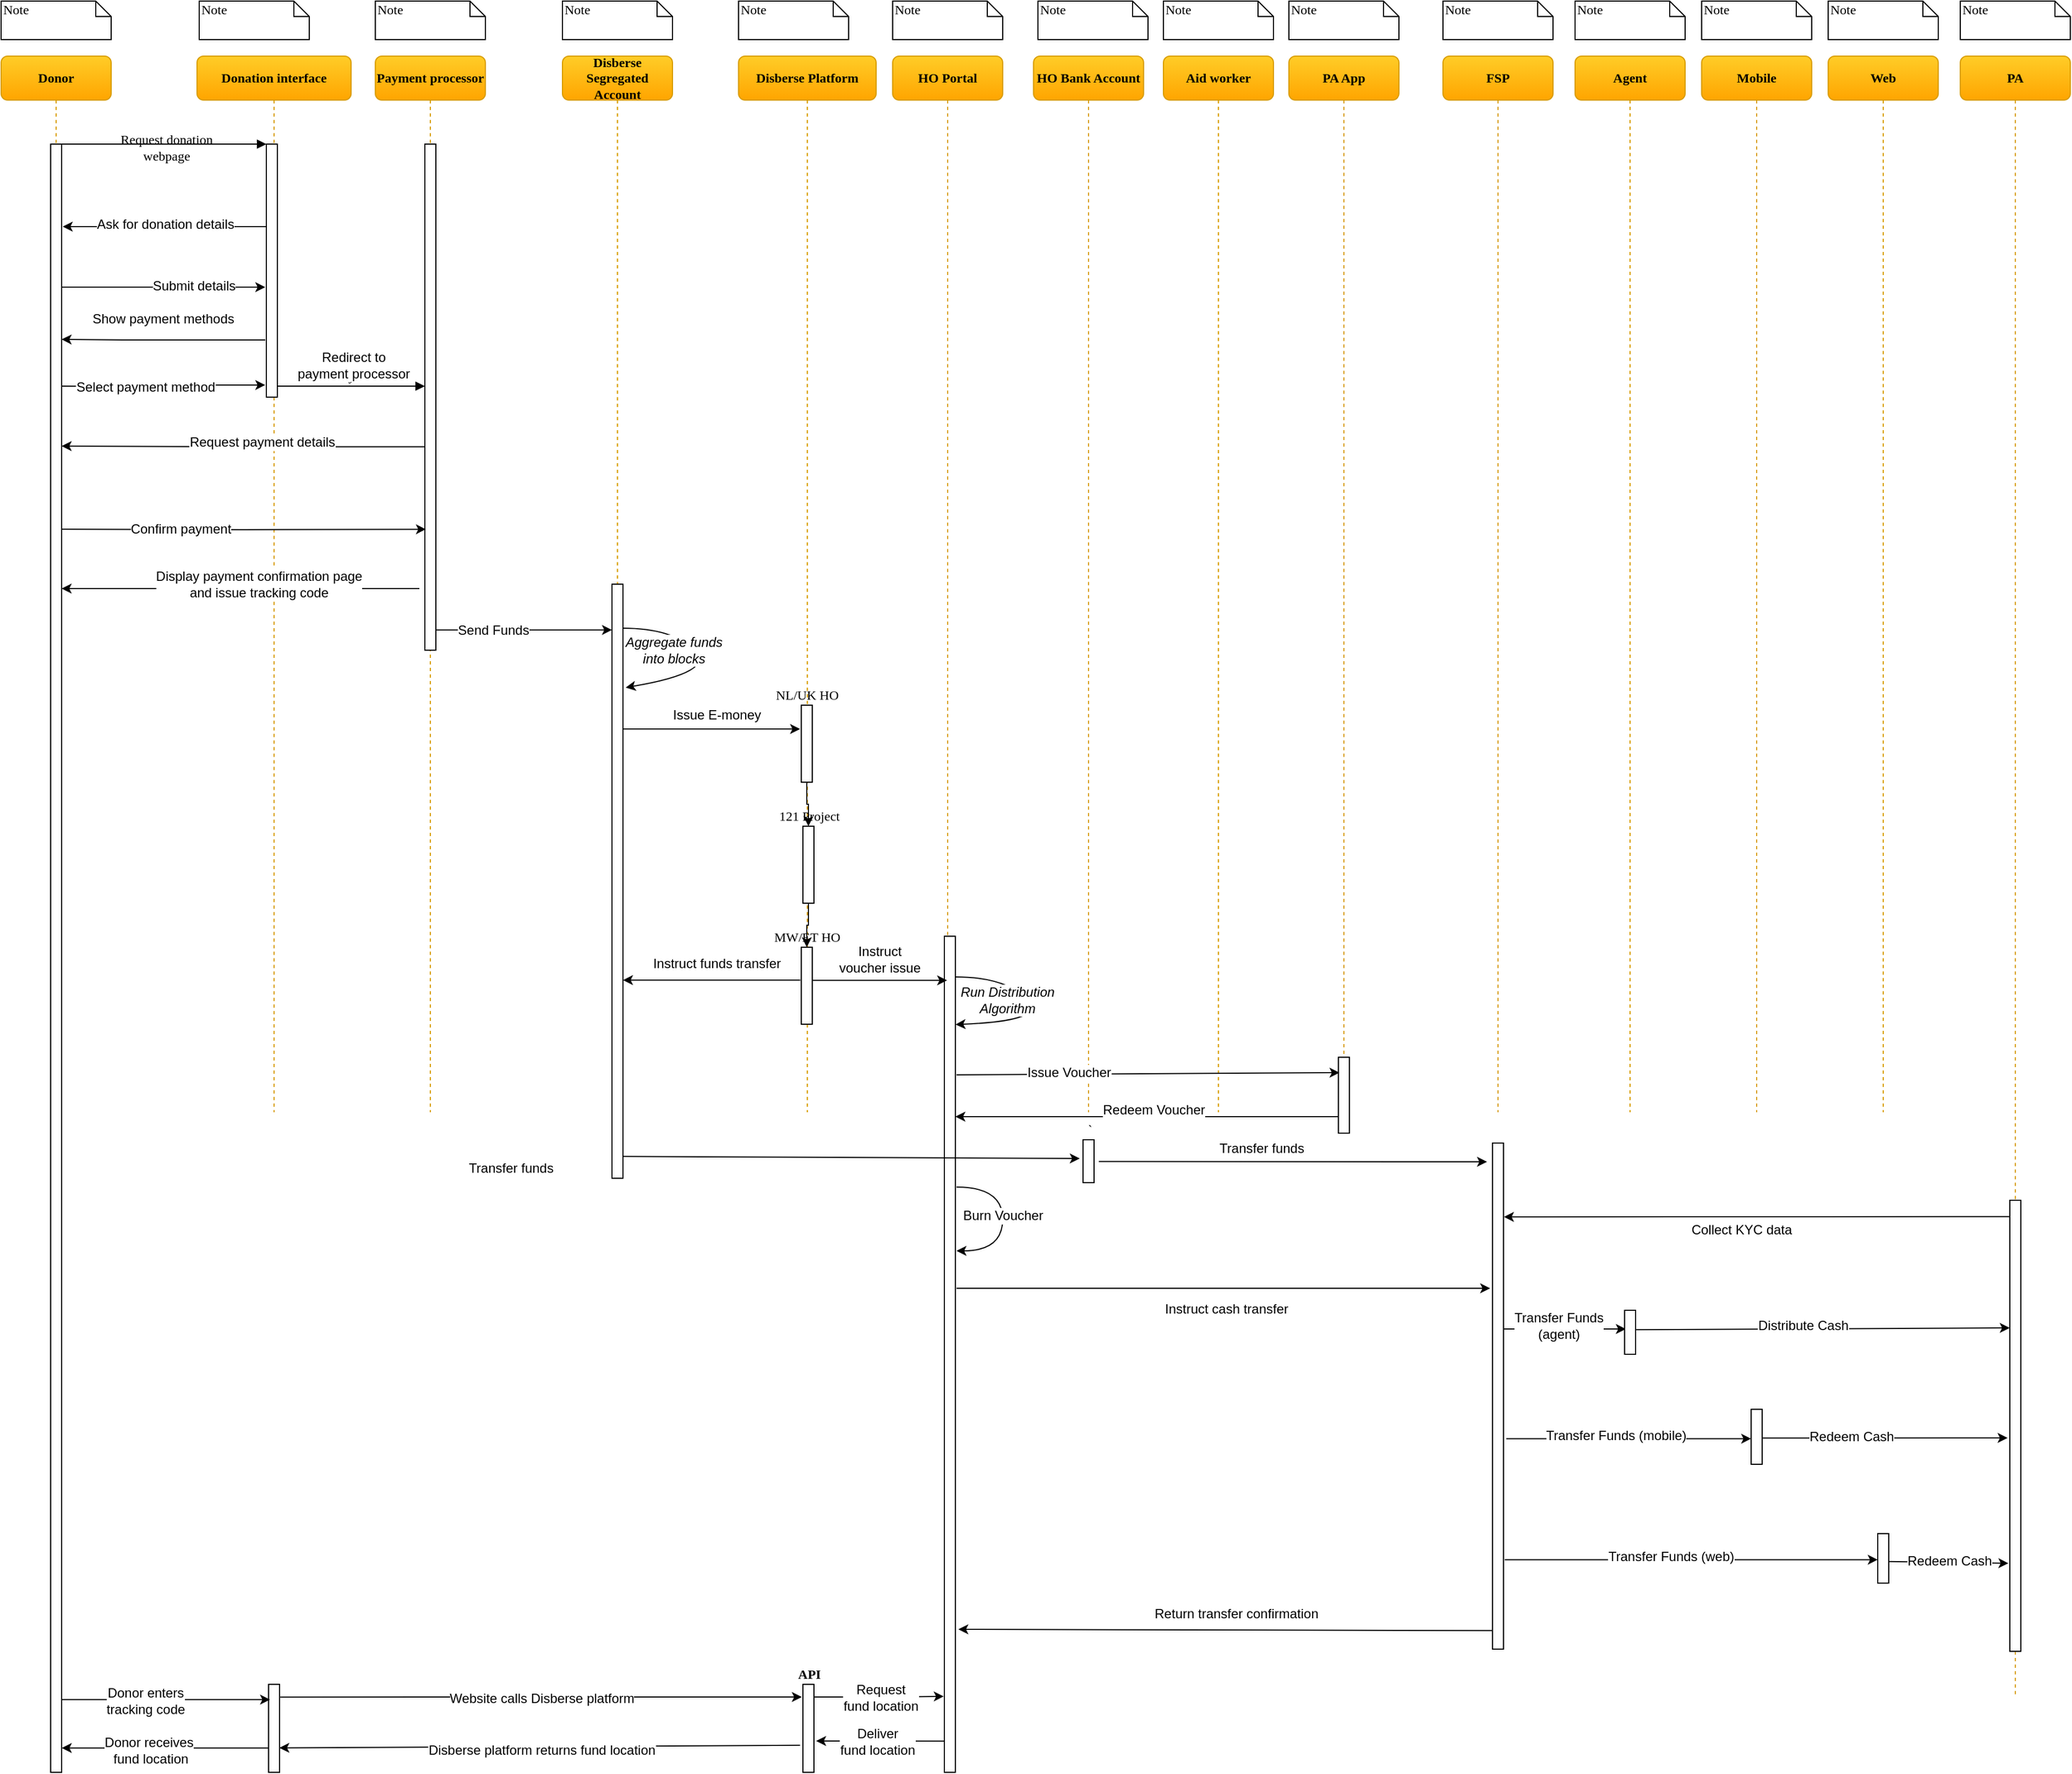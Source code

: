 <mxfile version="11.0.8" type="github"><diagram name="Voucher Economy" id="13e1069c-82ec-6db2-03f1-153e76fe0fe0"><mxGraphModel dx="1422" dy="784" grid="1" gridSize="10" guides="1" tooltips="1" connect="1" arrows="1" fold="1" page="1" pageScale="1" pageWidth="1169" pageHeight="827" background="#ffffff" math="0" shadow="0"><root><mxCell id="0"/><mxCell id="1" parent="0"/><mxCell id="7baba1c4bc27f4b0-2" value="Donation interface" style="shape=umlLifeline;perimeter=lifelinePerimeter;whiteSpace=wrap;html=1;container=1;collapsible=0;recursiveResize=0;outlineConnect=0;rounded=1;shadow=0;comic=0;labelBackgroundColor=none;strokeColor=#d79b00;strokeWidth=1;fillColor=#ffcd28;fontFamily=Verdana;fontSize=12;fontColor=#000000;align=center;fontStyle=1;gradientColor=#ffa500;" parent="1" vertex="1"><mxGeometry x="238" y="80" width="140" height="960" as="geometry"/></mxCell><mxCell id="7baba1c4bc27f4b0-10" value="" style="html=1;points=[];perimeter=orthogonalPerimeter;rounded=0;shadow=0;comic=0;labelBackgroundColor=none;strokeColor=#000000;strokeWidth=1;fillColor=#FFFFFF;fontFamily=Verdana;fontSize=12;fontColor=#000000;align=center;" parent="7baba1c4bc27f4b0-2" vertex="1"><mxGeometry x="63" y="80" width="10" height="230" as="geometry"/></mxCell><mxCell id="sv2td1icU-97Tw6SDSd2-31" value="" style="html=1;points=[];perimeter=orthogonalPerimeter;rounded=0;shadow=0;comic=0;labelBackgroundColor=none;strokeColor=#000000;strokeWidth=1;fillColor=#FFFFFF;fontFamily=Verdana;fontSize=12;fontColor=#000000;align=center;" parent="7baba1c4bc27f4b0-2" vertex="1"><mxGeometry x="65" y="1480" width="10" height="80" as="geometry"/></mxCell><mxCell id="7baba1c4bc27f4b0-3" value="Payment processor" style="shape=umlLifeline;perimeter=lifelinePerimeter;whiteSpace=wrap;html=1;container=1;collapsible=0;recursiveResize=0;outlineConnect=0;rounded=1;shadow=0;comic=0;labelBackgroundColor=none;strokeColor=#d79b00;strokeWidth=1;fillColor=#ffcd28;fontFamily=Verdana;fontSize=12;fontColor=#000000;align=center;fontStyle=1;gradientColor=#ffa500;" parent="1" vertex="1"><mxGeometry x="400" y="80" width="100" height="960" as="geometry"/></mxCell><mxCell id="7baba1c4bc27f4b0-13" value="" style="html=1;points=[];perimeter=orthogonalPerimeter;rounded=0;shadow=0;comic=0;labelBackgroundColor=none;strokeColor=#000000;strokeWidth=1;fillColor=#FFFFFF;fontFamily=Verdana;fontSize=12;fontColor=#000000;align=center;" parent="7baba1c4bc27f4b0-3" vertex="1"><mxGeometry x="45" y="80" width="10" height="460" as="geometry"/></mxCell><mxCell id="7baba1c4bc27f4b0-4" value="Disberse Platform" style="shape=umlLifeline;perimeter=lifelinePerimeter;whiteSpace=wrap;html=1;container=1;collapsible=0;recursiveResize=0;outlineConnect=0;rounded=1;shadow=0;comic=0;labelBackgroundColor=none;strokeColor=#d79b00;strokeWidth=1;fillColor=#ffcd28;fontFamily=Verdana;fontSize=12;fontColor=#000000;align=center;fontStyle=1;gradientColor=#ffa500;" parent="1" vertex="1"><mxGeometry x="730" y="80" width="125" height="960" as="geometry"/></mxCell><mxCell id="qtjR-YNh-oAHx6YKBgRc-6" value="" style="edgeStyle=orthogonalEdgeStyle;rounded=0;orthogonalLoop=1;jettySize=auto;html=1;" parent="7baba1c4bc27f4b0-4" source="sv2td1icU-97Tw6SDSd2-11" target="qtjR-YNh-oAHx6YKBgRc-5" edge="1"><mxGeometry relative="1" as="geometry"/></mxCell><mxCell id="sv2td1icU-97Tw6SDSd2-11" value="NL/UK HO" style="html=1;points=[];perimeter=orthogonalPerimeter;rounded=0;shadow=0;comic=0;labelBackgroundColor=none;strokeColor=#000000;strokeWidth=1;fillColor=#FFFFFF;fontFamily=Verdana;fontSize=12;fontColor=#000000;align=center;verticalAlign=bottom;labelPosition=center;verticalLabelPosition=top;" parent="7baba1c4bc27f4b0-4" vertex="1"><mxGeometry x="57" y="590" width="10" height="70" as="geometry"/></mxCell><mxCell id="qtjR-YNh-oAHx6YKBgRc-9" value="" style="edgeStyle=orthogonalEdgeStyle;rounded=0;orthogonalLoop=1;jettySize=auto;html=1;" parent="7baba1c4bc27f4b0-4" source="qtjR-YNh-oAHx6YKBgRc-5" target="qtjR-YNh-oAHx6YKBgRc-8" edge="1"><mxGeometry relative="1" as="geometry"/></mxCell><mxCell id="qtjR-YNh-oAHx6YKBgRc-5" value="121 Project" style="html=1;points=[];perimeter=orthogonalPerimeter;rounded=0;shadow=0;comic=0;labelBackgroundColor=none;strokeColor=#000000;strokeWidth=1;fillColor=#FFFFFF;fontFamily=Verdana;fontSize=12;fontColor=#000000;align=center;verticalAlign=bottom;labelPosition=center;verticalLabelPosition=top;" parent="7baba1c4bc27f4b0-4" vertex="1"><mxGeometry x="58.5" y="700" width="10" height="70" as="geometry"/></mxCell><mxCell id="qtjR-YNh-oAHx6YKBgRc-8" value="MW/ET HO" style="html=1;points=[];perimeter=orthogonalPerimeter;rounded=0;shadow=0;comic=0;labelBackgroundColor=none;strokeColor=#000000;strokeWidth=1;fillColor=#FFFFFF;fontFamily=Verdana;fontSize=12;fontColor=#000000;align=center;verticalAlign=bottom;labelPosition=center;verticalLabelPosition=top;" parent="7baba1c4bc27f4b0-4" vertex="1"><mxGeometry x="57" y="810" width="10" height="70" as="geometry"/></mxCell><mxCell id="CLC3MCdHt6e1u6FwwesH-8" value="API" style="html=1;points=[];perimeter=orthogonalPerimeter;rounded=0;shadow=0;comic=0;labelBackgroundColor=none;strokeColor=#000000;strokeWidth=1;fillColor=#FFFFFF;fontFamily=Verdana;fontSize=12;fontColor=#000000;align=center;verticalAlign=bottom;labelPosition=center;verticalLabelPosition=top;fontStyle=1" parent="7baba1c4bc27f4b0-4" vertex="1"><mxGeometry x="58.5" y="1480" width="10" height="80" as="geometry"/></mxCell><mxCell id="7baba1c4bc27f4b0-5" value="HO Portal" style="shape=umlLifeline;perimeter=lifelinePerimeter;whiteSpace=wrap;html=1;container=1;collapsible=0;recursiveResize=0;outlineConnect=0;rounded=1;shadow=0;comic=0;labelBackgroundColor=none;strokeColor=#d79b00;strokeWidth=1;fillColor=#ffcd28;fontFamily=Verdana;fontSize=12;fontColor=#000000;align=center;fontStyle=1;gradientColor=#ffa500;" parent="1" vertex="1"><mxGeometry x="870" y="80" width="100" height="1560" as="geometry"/></mxCell><mxCell id="7baba1c4bc27f4b0-28" value="" style="html=1;points=[];perimeter=orthogonalPerimeter;rounded=0;shadow=0;comic=0;labelBackgroundColor=none;strokeColor=#000000;strokeWidth=1;fillColor=#FFFFFF;fontFamily=Verdana;fontSize=12;fontColor=#000000;align=center;labelPosition=center;verticalLabelPosition=top;verticalAlign=bottom;fontStyle=1" parent="7baba1c4bc27f4b0-5" vertex="1"><mxGeometry x="47" y="800" width="10" height="760" as="geometry"/></mxCell><mxCell id="THsMKbM7v9zUAKWdFE2i-22" style="edgeStyle=orthogonalEdgeStyle;curved=1;rounded=0;orthogonalLoop=1;jettySize=auto;html=1;" parent="7baba1c4bc27f4b0-5" edge="1"><mxGeometry relative="1" as="geometry"><Array as="points"><mxPoint x="100" y="1028"/><mxPoint x="100" y="1086"/></Array><mxPoint x="58" y="1028" as="sourcePoint"/><mxPoint x="58" y="1086" as="targetPoint"/></mxGeometry></mxCell><mxCell id="THsMKbM7v9zUAKWdFE2i-23" value="Burn Voucher" style="text;html=1;resizable=0;points=[];align=center;verticalAlign=middle;labelBackgroundColor=#ffffff;" parent="THsMKbM7v9zUAKWdFE2i-22" vertex="1" connectable="0"><mxGeometry x="0.193" y="2" relative="1" as="geometry"><mxPoint x="-2" y="-17" as="offset"/></mxGeometry></mxCell><mxCell id="7baba1c4bc27f4b0-6" value="PA App" style="shape=umlLifeline;perimeter=lifelinePerimeter;whiteSpace=wrap;html=1;container=1;collapsible=0;recursiveResize=0;outlineConnect=0;rounded=1;shadow=0;comic=0;labelBackgroundColor=none;strokeColor=#d79b00;strokeWidth=1;fillColor=#ffcd28;fontFamily=Verdana;fontSize=12;fontColor=#000000;align=center;fontStyle=1;gradientColor=#ffa500;" parent="1" vertex="1"><mxGeometry x="1230" y="80" width="100" height="960" as="geometry"/></mxCell><mxCell id="vI3f5IoLLGRc8CSVyJ3I-20" value="" style="html=1;points=[];perimeter=orthogonalPerimeter;rounded=0;shadow=0;comic=0;labelBackgroundColor=none;strokeColor=#000000;strokeWidth=1;fillColor=#FFFFFF;fontFamily=Verdana;fontSize=12;fontColor=#000000;align=center;verticalAlign=bottom;labelPosition=center;verticalLabelPosition=top;" parent="7baba1c4bc27f4b0-6" vertex="1"><mxGeometry x="45" y="910" width="10" height="69" as="geometry"/></mxCell><mxCell id="7baba1c4bc27f4b0-7" value="FSP" style="shape=umlLifeline;perimeter=lifelinePerimeter;whiteSpace=wrap;html=1;container=1;collapsible=0;recursiveResize=0;outlineConnect=0;rounded=1;shadow=0;comic=0;labelBackgroundColor=none;strokeWidth=1;fillColor=#ffcd28;fontFamily=Verdana;fontSize=12;align=center;fontStyle=1;strokeColor=#d79b00;gradientColor=#ffa500;" parent="1" vertex="1"><mxGeometry x="1370" y="80" width="100" height="960" as="geometry"/></mxCell><mxCell id="5wzmOpLxwS4jzTL7WLW5-13" value="" style="html=1;points=[];perimeter=orthogonalPerimeter;rounded=0;shadow=0;comic=0;labelBackgroundColor=none;strokeColor=#000000;strokeWidth=1;fillColor=#FFFFFF;fontFamily=Verdana;fontSize=12;fontColor=#000000;align=center;verticalAlign=bottom;labelPosition=center;verticalLabelPosition=top;direction=west;" parent="7baba1c4bc27f4b0-7" vertex="1"><mxGeometry x="45" y="988" width="10" height="460" as="geometry"/></mxCell><mxCell id="7baba1c4bc27f4b0-8" value="Donor" style="shape=umlLifeline;perimeter=lifelinePerimeter;whiteSpace=wrap;html=1;container=1;collapsible=0;recursiveResize=0;outlineConnect=0;rounded=1;shadow=0;comic=0;labelBackgroundColor=none;strokeColor=#d79b00;strokeWidth=1;fillColor=#ffcd28;fontFamily=Verdana;fontSize=12;fontColor=#000000;align=center;fontStyle=1;gradientColor=#ffa500;" parent="1" vertex="1"><mxGeometry x="60" y="80" width="100" height="1560" as="geometry"/></mxCell><mxCell id="7baba1c4bc27f4b0-9" value="" style="html=1;points=[];perimeter=orthogonalPerimeter;rounded=0;shadow=0;comic=0;labelBackgroundColor=none;strokeColor=#000000;strokeWidth=1;fillColor=#FFFFFF;fontFamily=Verdana;fontSize=12;fontColor=#000000;align=center;" parent="7baba1c4bc27f4b0-8" vertex="1"><mxGeometry x="45" y="80" width="10" height="1480" as="geometry"/></mxCell><mxCell id="7baba1c4bc27f4b0-11" value="Request donation &lt;br&gt;webpage" style="html=1;verticalAlign=bottom;endArrow=block;entryX=0;entryY=0;labelBackgroundColor=none;fontFamily=Verdana;fontSize=12;edgeStyle=elbowEdgeStyle;elbow=vertical;" parent="1" source="7baba1c4bc27f4b0-9" target="7baba1c4bc27f4b0-10" edge="1"><mxGeometry x="0.021" y="-20" relative="1" as="geometry"><mxPoint x="220" y="190" as="sourcePoint"/><mxPoint as="offset"/></mxGeometry></mxCell><mxCell id="7baba1c4bc27f4b0-14" value="y" style="html=1;verticalAlign=bottom;endArrow=block;entryX=0;entryY=0;labelBackgroundColor=none;fontFamily=Verdana;fontSize=12;edgeStyle=elbowEdgeStyle;elbow=vertical;" parent="1" edge="1"><mxGeometry relative="1" as="geometry"><mxPoint x="311" y="380" as="sourcePoint"/><mxPoint x="445" y="380" as="targetPoint"/></mxGeometry></mxCell><mxCell id="qRKaCCTdjJu_XU82YGOG-2" value="Redirect to&lt;br&gt;payment processor" style="text;html=1;resizable=0;points=[];align=center;verticalAlign=middle;labelBackgroundColor=#ffffff;" parent="7baba1c4bc27f4b0-14" vertex="1" connectable="0"><mxGeometry y="34" relative="1" as="geometry"><mxPoint x="2" y="15" as="offset"/></mxGeometry></mxCell><mxCell id="7baba1c4bc27f4b0-40" value="Note" style="shape=note;whiteSpace=wrap;html=1;size=14;verticalAlign=top;align=left;spacingTop=-6;rounded=0;shadow=0;comic=0;labelBackgroundColor=none;strokeColor=#000000;strokeWidth=1;fillColor=#FFFFFF;fontFamily=Verdana;fontSize=12;fontColor=#000000;" parent="1" vertex="1"><mxGeometry x="60" y="30" width="100" height="35" as="geometry"/></mxCell><mxCell id="7baba1c4bc27f4b0-41" value="Note" style="shape=note;whiteSpace=wrap;html=1;size=14;verticalAlign=top;align=left;spacingTop=-6;rounded=0;shadow=0;comic=0;labelBackgroundColor=none;strokeColor=#000000;strokeWidth=1;fillColor=#FFFFFF;fontFamily=Verdana;fontSize=12;fontColor=#000000;" parent="1" vertex="1"><mxGeometry x="240" y="30" width="100" height="35" as="geometry"/></mxCell><mxCell id="7baba1c4bc27f4b0-42" value="Note" style="shape=note;whiteSpace=wrap;html=1;size=14;verticalAlign=top;align=left;spacingTop=-6;rounded=0;shadow=0;comic=0;labelBackgroundColor=none;strokeColor=#000000;strokeWidth=1;fillColor=#FFFFFF;fontFamily=Verdana;fontSize=12;fontColor=#000000;" parent="1" vertex="1"><mxGeometry x="400" y="30" width="100" height="35" as="geometry"/></mxCell><mxCell id="7baba1c4bc27f4b0-43" value="Note" style="shape=note;whiteSpace=wrap;html=1;size=14;verticalAlign=top;align=left;spacingTop=-6;rounded=0;shadow=0;comic=0;labelBackgroundColor=none;strokeColor=#000000;strokeWidth=1;fillColor=#FFFFFF;fontFamily=Verdana;fontSize=12;fontColor=#000000;" parent="1" vertex="1"><mxGeometry x="730" y="30" width="100" height="35" as="geometry"/></mxCell><mxCell id="7baba1c4bc27f4b0-44" value="Note" style="shape=note;whiteSpace=wrap;html=1;size=14;verticalAlign=top;align=left;spacingTop=-6;rounded=0;shadow=0;comic=0;labelBackgroundColor=none;strokeColor=#000000;strokeWidth=1;fillColor=#FFFFFF;fontFamily=Verdana;fontSize=12;fontColor=#000000;" parent="1" vertex="1"><mxGeometry x="870" y="30" width="100" height="35" as="geometry"/></mxCell><mxCell id="7baba1c4bc27f4b0-45" value="Note" style="shape=note;whiteSpace=wrap;html=1;size=14;verticalAlign=top;align=left;spacingTop=-6;rounded=0;shadow=0;comic=0;labelBackgroundColor=none;strokeColor=#000000;strokeWidth=1;fillColor=#FFFFFF;fontFamily=Verdana;fontSize=12;fontColor=#000000;" parent="1" vertex="1"><mxGeometry x="1230" y="30" width="100" height="35" as="geometry"/></mxCell><mxCell id="7baba1c4bc27f4b0-46" value="Note" style="shape=note;whiteSpace=wrap;html=1;size=14;verticalAlign=top;align=left;spacingTop=-6;rounded=0;shadow=0;comic=0;labelBackgroundColor=none;strokeColor=#000000;strokeWidth=1;fillColor=#FFFFFF;fontFamily=Verdana;fontSize=12;fontColor=#000000;" parent="1" vertex="1"><mxGeometry x="1370" y="30" width="100" height="35" as="geometry"/></mxCell><mxCell id="b2-2HGAX1U4sF1IdMZ35-1" style="edgeStyle=orthogonalEdgeStyle;rounded=0;orthogonalLoop=1;jettySize=auto;html=1;entryX=1.1;entryY=0.261;entryDx=0;entryDy=0;entryPerimeter=0;" parent="1" edge="1"><mxGeometry relative="1" as="geometry"><mxPoint x="301" y="235" as="sourcePoint"/><mxPoint x="116" y="235" as="targetPoint"/></mxGeometry></mxCell><mxCell id="b2-2HGAX1U4sF1IdMZ35-2" value="Ask for donation details" style="text;html=1;resizable=0;points=[];align=center;verticalAlign=middle;labelBackgroundColor=#ffffff;" parent="b2-2HGAX1U4sF1IdMZ35-1" vertex="1" connectable="0"><mxGeometry x="-0.131" y="3" relative="1" as="geometry"><mxPoint x="-12" y="-5" as="offset"/></mxGeometry></mxCell><mxCell id="b2-2HGAX1U4sF1IdMZ35-3" style="edgeStyle=orthogonalEdgeStyle;rounded=0;orthogonalLoop=1;jettySize=auto;html=1;entryX=-0.1;entryY=0.957;entryDx=0;entryDy=0;entryPerimeter=0;" parent="1" edge="1"><mxGeometry relative="1" as="geometry"><mxPoint x="115" y="290" as="sourcePoint"/><mxPoint x="300" y="290" as="targetPoint"/></mxGeometry></mxCell><mxCell id="b2-2HGAX1U4sF1IdMZ35-4" value="Submit details" style="text;html=1;resizable=0;points=[];align=center;verticalAlign=middle;labelBackgroundColor=#ffffff;" parent="b2-2HGAX1U4sF1IdMZ35-3" vertex="1" connectable="0"><mxGeometry x="0.297" y="1" relative="1" as="geometry"><mxPoint as="offset"/></mxGeometry></mxCell><mxCell id="b2-2HGAX1U4sF1IdMZ35-5" style="edgeStyle=orthogonalEdgeStyle;rounded=0;orthogonalLoop=1;jettySize=auto;html=1;entryX=1.324;entryY=0.363;entryDx=0;entryDy=0;entryPerimeter=0;" parent="1" edge="1"><mxGeometry relative="1" as="geometry"><mxPoint x="300" y="338" as="sourcePoint"/><Array as="points"><mxPoint x="170" y="338"/><mxPoint x="170" y="338"/></Array><mxPoint x="115" y="337.5" as="targetPoint"/></mxGeometry></mxCell><mxCell id="b2-2HGAX1U4sF1IdMZ35-6" value="Show payment methods" style="text;html=1;resizable=0;points=[];align=center;verticalAlign=middle;labelBackgroundColor=#ffffff;" parent="b2-2HGAX1U4sF1IdMZ35-5" vertex="1" connectable="0"><mxGeometry x="0.248" y="-2" relative="1" as="geometry"><mxPoint x="22" y="-17.5" as="offset"/></mxGeometry></mxCell><mxCell id="b2-2HGAX1U4sF1IdMZ35-7" style="edgeStyle=orthogonalEdgeStyle;rounded=0;orthogonalLoop=1;jettySize=auto;html=1;entryX=-0.1;entryY=0.952;entryDx=0;entryDy=0;entryPerimeter=0;" parent="1" target="7baba1c4bc27f4b0-10" edge="1"><mxGeometry relative="1" as="geometry"><mxPoint x="115" y="380" as="sourcePoint"/><mxPoint x="280" y="380" as="targetPoint"/><Array as="points"/></mxGeometry></mxCell><mxCell id="b2-2HGAX1U4sF1IdMZ35-8" value="Select payment method" style="text;html=1;resizable=0;points=[];align=center;verticalAlign=middle;labelBackgroundColor=#ffffff;" parent="b2-2HGAX1U4sF1IdMZ35-7" vertex="1" connectable="0"><mxGeometry x="-0.426" y="-31" relative="1" as="geometry"><mxPoint x="22" y="-31" as="offset"/></mxGeometry></mxCell><mxCell id="b2-2HGAX1U4sF1IdMZ35-9" style="edgeStyle=orthogonalEdgeStyle;rounded=0;orthogonalLoop=1;jettySize=auto;html=1;entryX=1.1;entryY=0.782;entryDx=0;entryDy=0;entryPerimeter=0;" parent="1" edge="1"><mxGeometry relative="1" as="geometry"><mxPoint x="440" y="564" as="sourcePoint"/><mxPoint x="115" y="564" as="targetPoint"/></mxGeometry></mxCell><mxCell id="b2-2HGAX1U4sF1IdMZ35-11" value="Display payment confirmation page&lt;br&gt;and issue tracking code" style="text;html=1;resizable=0;points=[];align=center;verticalAlign=middle;labelBackgroundColor=#ffffff;" parent="b2-2HGAX1U4sF1IdMZ35-9" vertex="1" connectable="0"><mxGeometry x="-0.299" y="3" relative="1" as="geometry"><mxPoint x="-32" y="-7" as="offset"/></mxGeometry></mxCell><mxCell id="b2-2HGAX1U4sF1IdMZ35-12" style="edgeStyle=orthogonalEdgeStyle;rounded=0;orthogonalLoop=1;jettySize=auto;html=1;entryX=0.094;entryY=0.761;entryDx=0;entryDy=0;entryPerimeter=0;" parent="1" target="7baba1c4bc27f4b0-13" edge="1"><mxGeometry relative="1" as="geometry"><mxPoint x="115" y="510" as="sourcePoint"/><mxPoint x="440" y="510" as="targetPoint"/><Array as="points"/></mxGeometry></mxCell><mxCell id="b2-2HGAX1U4sF1IdMZ35-13" value="Confirm payment" style="text;html=1;resizable=0;points=[];align=center;verticalAlign=middle;labelBackgroundColor=#ffffff;" parent="b2-2HGAX1U4sF1IdMZ35-12" vertex="1" connectable="0"><mxGeometry x="-0.373" y="-56" relative="1" as="geometry"><mxPoint x="4" y="-57" as="offset"/></mxGeometry></mxCell><mxCell id="CLC3MCdHt6e1u6FwwesH-6" value="Disberse Segregated Account" style="shape=umlLifeline;perimeter=lifelinePerimeter;whiteSpace=wrap;html=1;container=1;collapsible=0;recursiveResize=0;outlineConnect=0;rounded=1;shadow=0;comic=0;labelBackgroundColor=none;strokeColor=#d79b00;strokeWidth=1;fillColor=#ffcd28;fontFamily=Verdana;fontSize=12;fontColor=#000000;align=center;fontStyle=1;gradientColor=#ffa500;" parent="1" vertex="1"><mxGeometry x="570" y="80" width="100" height="1020" as="geometry"/></mxCell><mxCell id="CLC3MCdHt6e1u6FwwesH-10" value="" style="html=1;points=[];perimeter=orthogonalPerimeter;rounded=0;shadow=0;comic=0;labelBackgroundColor=none;strokeColor=#000000;strokeWidth=1;fillColor=#FFFFFF;fontFamily=Verdana;fontSize=12;fontColor=#000000;align=center;labelPosition=center;verticalLabelPosition=top;verticalAlign=bottom;" parent="CLC3MCdHt6e1u6FwwesH-6" vertex="1"><mxGeometry x="45" y="480" width="10" height="540" as="geometry"/></mxCell><mxCell id="MZCYpXus2YXxp0_JFi9R-1" value="" style="curved=1;endArrow=classic;html=1;entryX=1.247;entryY=0.174;entryDx=0;entryDy=0;entryPerimeter=0;" parent="CLC3MCdHt6e1u6FwwesH-6" target="CLC3MCdHt6e1u6FwwesH-10" edge="1"><mxGeometry width="50" height="50" relative="1" as="geometry"><mxPoint x="55" y="520" as="sourcePoint"/><mxPoint x="80" y="580" as="targetPoint"/><Array as="points"><mxPoint x="100" y="520"/><mxPoint x="140" y="560"/></Array></mxGeometry></mxCell><mxCell id="MZCYpXus2YXxp0_JFi9R-2" value="&lt;i&gt;Aggregate funds&lt;br&gt;into blocks&lt;/i&gt;&lt;br&gt;" style="text;html=1;resizable=0;points=[];align=center;verticalAlign=middle;labelBackgroundColor=#ffffff;" parent="MZCYpXus2YXxp0_JFi9R-1" vertex="1" connectable="0"><mxGeometry x="0.055" y="5" relative="1" as="geometry"><mxPoint x="-40" y="-13.5" as="offset"/></mxGeometry></mxCell><mxCell id="CLC3MCdHt6e1u6FwwesH-9" value="Note" style="shape=note;whiteSpace=wrap;html=1;size=14;verticalAlign=top;align=left;spacingTop=-6;rounded=0;shadow=0;comic=0;labelBackgroundColor=none;strokeColor=#000000;strokeWidth=1;fillColor=#FFFFFF;fontFamily=Verdana;fontSize=12;fontColor=#000000;" parent="1" vertex="1"><mxGeometry x="570" y="30" width="100" height="35" as="geometry"/></mxCell><mxCell id="CLC3MCdHt6e1u6FwwesH-25" value="Aid worker" style="shape=umlLifeline;perimeter=lifelinePerimeter;whiteSpace=wrap;html=1;container=1;collapsible=0;recursiveResize=0;outlineConnect=0;rounded=1;shadow=0;comic=0;labelBackgroundColor=none;strokeColor=#d79b00;strokeWidth=1;fillColor=#ffcd28;fontFamily=Verdana;fontSize=12;fontColor=#000000;align=center;fontStyle=1;gradientColor=#ffa500;" parent="1" vertex="1"><mxGeometry x="1116" y="80" width="100" height="960" as="geometry"/></mxCell><mxCell id="CLC3MCdHt6e1u6FwwesH-26" value="Note" style="shape=note;whiteSpace=wrap;html=1;size=14;verticalAlign=top;align=left;spacingTop=-6;rounded=0;shadow=0;comic=0;labelBackgroundColor=none;strokeColor=#000000;strokeWidth=1;fillColor=#FFFFFF;fontFamily=Verdana;fontSize=12;fontColor=#000000;" parent="1" vertex="1"><mxGeometry x="1116" y="30" width="100" height="35" as="geometry"/></mxCell><mxCell id="5wzmOpLxwS4jzTL7WLW5-15" value="Agent" style="shape=umlLifeline;perimeter=lifelinePerimeter;whiteSpace=wrap;html=1;container=1;collapsible=0;recursiveResize=0;outlineConnect=0;rounded=1;shadow=0;comic=0;labelBackgroundColor=none;strokeWidth=1;fillColor=#ffcd28;fontFamily=Verdana;fontSize=12;align=center;fontStyle=1;strokeColor=#d79b00;gradientColor=#ffa500;" parent="1" vertex="1"><mxGeometry x="1490" y="80" width="100" height="960" as="geometry"/></mxCell><mxCell id="5wzmOpLxwS4jzTL7WLW5-17" value="Mobile" style="shape=umlLifeline;perimeter=lifelinePerimeter;whiteSpace=wrap;html=1;container=1;collapsible=0;recursiveResize=0;outlineConnect=0;rounded=1;shadow=0;comic=0;labelBackgroundColor=none;strokeWidth=1;fillColor=#ffcd28;fontFamily=Verdana;fontSize=12;align=center;fontStyle=1;strokeColor=#d79b00;gradientColor=#ffa500;" parent="1" vertex="1"><mxGeometry x="1605" y="80" width="100" height="960" as="geometry"/></mxCell><mxCell id="sv2td1icU-97Tw6SDSd2-21" value="PA" style="shape=umlLifeline;perimeter=lifelinePerimeter;whiteSpace=wrap;html=1;container=1;collapsible=0;recursiveResize=0;outlineConnect=0;rounded=1;shadow=0;comic=0;labelBackgroundColor=none;strokeWidth=1;fillColor=#ffcd28;fontFamily=Verdana;fontSize=12;align=center;fontStyle=1;strokeColor=#d79b00;gradientColor=#ffa500;" parent="1" vertex="1"><mxGeometry x="1840" y="80" width="100" height="1490" as="geometry"/></mxCell><mxCell id="sv2td1icU-97Tw6SDSd2-22" value="" style="html=1;points=[];perimeter=orthogonalPerimeter;rounded=0;shadow=0;comic=0;labelBackgroundColor=none;strokeColor=#000000;strokeWidth=1;fillColor=#FFFFFF;fontFamily=Verdana;fontSize=12;fontColor=#000000;align=center;verticalAlign=bottom;labelPosition=center;verticalLabelPosition=top;direction=west;" parent="sv2td1icU-97Tw6SDSd2-21" vertex="1"><mxGeometry x="45" y="1040" width="10" height="410" as="geometry"/></mxCell><mxCell id="sv2td1icU-97Tw6SDSd2-23" value="Note" style="shape=note;whiteSpace=wrap;html=1;size=14;verticalAlign=top;align=left;spacingTop=-6;rounded=0;shadow=0;comic=0;labelBackgroundColor=none;strokeColor=#000000;strokeWidth=1;fillColor=#FFFFFF;fontFamily=Verdana;fontSize=12;fontColor=#000000;" parent="1" vertex="1"><mxGeometry x="1490" y="30" width="100" height="35" as="geometry"/></mxCell><mxCell id="sv2td1icU-97Tw6SDSd2-25" value="Note" style="shape=note;whiteSpace=wrap;html=1;size=14;verticalAlign=top;align=left;spacingTop=-6;rounded=0;shadow=0;comic=0;labelBackgroundColor=none;strokeColor=#000000;strokeWidth=1;fillColor=#FFFFFF;fontFamily=Verdana;fontSize=12;fontColor=#000000;" parent="1" vertex="1"><mxGeometry x="1605" y="30" width="100" height="35" as="geometry"/></mxCell><mxCell id="sv2td1icU-97Tw6SDSd2-27" value="Note" style="shape=note;whiteSpace=wrap;html=1;size=14;verticalAlign=top;align=left;spacingTop=-6;rounded=0;shadow=0;comic=0;labelBackgroundColor=none;strokeColor=#000000;strokeWidth=1;fillColor=#FFFFFF;fontFamily=Verdana;fontSize=12;fontColor=#000000;" parent="1" vertex="1"><mxGeometry x="1840" y="30" width="100" height="35" as="geometry"/></mxCell><mxCell id="sv2td1icU-97Tw6SDSd2-33" value="" style="endArrow=classic;html=1;entryX=0.085;entryY=0.155;entryDx=0;entryDy=0;entryPerimeter=0;" parent="1" edge="1"><mxGeometry width="50" height="50" relative="1" as="geometry"><mxPoint x="115.5" y="1573.9" as="sourcePoint"/><mxPoint x="304.35" y="1573.9" as="targetPoint"/></mxGeometry></mxCell><mxCell id="sv2td1icU-97Tw6SDSd2-34" value="Donor enters &lt;br&gt;tracking code" style="text;html=1;resizable=0;points=[];align=center;verticalAlign=middle;labelBackgroundColor=#ffffff;" parent="sv2td1icU-97Tw6SDSd2-33" vertex="1" connectable="0"><mxGeometry x="-0.206" y="-1" relative="1" as="geometry"><mxPoint as="offset"/></mxGeometry></mxCell><mxCell id="sv2td1icU-97Tw6SDSd2-35" value="" style="endArrow=classic;html=1;exitX=1.008;exitY=0.126;exitDx=0;exitDy=0;exitPerimeter=0;" parent="1" edge="1"><mxGeometry width="50" height="50" relative="1" as="geometry"><mxPoint x="313.58" y="1571.58" as="sourcePoint"/><mxPoint x="787.5" y="1571.5" as="targetPoint"/></mxGeometry></mxCell><mxCell id="sv2td1icU-97Tw6SDSd2-36" value="Website calls Disberse platform" style="text;html=1;resizable=0;points=[];align=center;verticalAlign=middle;labelBackgroundColor=#ffffff;" parent="sv2td1icU-97Tw6SDSd2-35" vertex="1" connectable="0"><mxGeometry x="-0.206" y="-1" relative="1" as="geometry"><mxPoint x="49" as="offset"/></mxGeometry></mxCell><mxCell id="sv2td1icU-97Tw6SDSd2-39" value="" style="endArrow=classic;html=1;exitX=-0.261;exitY=0.674;exitDx=0;exitDy=0;exitPerimeter=0;entryX=0.931;entryY=0.703;entryDx=0;entryDy=0;entryPerimeter=0;" parent="1" edge="1"><mxGeometry width="50" height="50" relative="1" as="geometry"><mxPoint x="785.89" y="1615.42" as="sourcePoint"/><mxPoint x="312.81" y="1617.74" as="targetPoint"/></mxGeometry></mxCell><mxCell id="sv2td1icU-97Tw6SDSd2-41" value="Disberse platform returns fund location" style="text;html=1;resizable=0;points=[];align=center;verticalAlign=middle;labelBackgroundColor=#ffffff;" parent="sv2td1icU-97Tw6SDSd2-39" vertex="1" connectable="0"><mxGeometry x="0.484" relative="1" as="geometry"><mxPoint x="116" y="3" as="offset"/></mxGeometry></mxCell><mxCell id="sv2td1icU-97Tw6SDSd2-43" value="" style="endArrow=classic;html=1;entryX=0.962;entryY=0.957;entryDx=0;entryDy=0;entryPerimeter=0;" parent="1" edge="1"><mxGeometry width="50" height="50" relative="1" as="geometry"><mxPoint x="303.5" y="1617.85" as="sourcePoint"/><mxPoint x="115.12" y="1617.85" as="targetPoint"/></mxGeometry></mxCell><mxCell id="sv2td1icU-97Tw6SDSd2-44" value="Donor receives&lt;br&gt;&amp;nbsp;fund location" style="text;html=1;resizable=0;points=[];align=center;verticalAlign=middle;labelBackgroundColor=#ffffff;" parent="sv2td1icU-97Tw6SDSd2-43" vertex="1" connectable="0"><mxGeometry x="0.165" y="2" relative="1" as="geometry"><mxPoint as="offset"/></mxGeometry></mxCell><mxCell id="MZCYpXus2YXxp0_JFi9R-11" value="" style="endArrow=classic;html=1;exitX=-0.056;exitY=0.484;exitDx=0;exitDy=0;exitPerimeter=0;entryX=1.006;entryY=0.82;entryDx=0;entryDy=0;entryPerimeter=0;" parent="1" edge="1"><mxGeometry width="50" height="50" relative="1" as="geometry"><mxPoint x="1545.56" y="1237.64" as="sourcePoint"/><mxPoint x="1884.94" y="1236" as="targetPoint"/></mxGeometry></mxCell><mxCell id="MZCYpXus2YXxp0_JFi9R-12" value="Distribute Cash" style="text;html=1;resizable=0;points=[];align=center;verticalAlign=middle;labelBackgroundColor=#ffffff;" parent="MZCYpXus2YXxp0_JFi9R-11" vertex="1" connectable="0"><mxGeometry x="-0.11" y="3" relative="1" as="geometry"><mxPoint as="offset"/></mxGeometry></mxCell><mxCell id="MZCYpXus2YXxp0_JFi9R-15" value="" style="endArrow=classic;html=1;entryX=0.884;entryY=0.5;entryDx=0;entryDy=0;entryPerimeter=0;" parent="1" edge="1"><mxGeometry width="50" height="50" relative="1" as="geometry"><mxPoint x="1425" y="1237" as="sourcePoint"/><mxPoint x="1536.16" y="1237" as="targetPoint"/></mxGeometry></mxCell><mxCell id="MZCYpXus2YXxp0_JFi9R-16" value="Transfer Funds&lt;br&gt;(agent)" style="text;html=1;resizable=0;points=[];align=center;verticalAlign=middle;labelBackgroundColor=#ffffff;" parent="MZCYpXus2YXxp0_JFi9R-15" vertex="1" connectable="0"><mxGeometry x="-0.11" y="3" relative="1" as="geometry"><mxPoint as="offset"/></mxGeometry></mxCell><mxCell id="MZCYpXus2YXxp0_JFi9R-19" value="" style="endArrow=classic;html=1;exitX=-0.252;exitY=0.481;exitDx=0;exitDy=0;exitPerimeter=0;" parent="1" edge="1"><mxGeometry width="50" height="50" relative="1" as="geometry"><mxPoint x="1427.52" y="1336.74" as="sourcePoint"/><mxPoint x="1650" y="1336.74" as="targetPoint"/><Array as="points"/></mxGeometry></mxCell><mxCell id="MZCYpXus2YXxp0_JFi9R-20" value="Transfer Funds (mobile)" style="text;html=1;resizable=0;points=[];align=center;verticalAlign=middle;labelBackgroundColor=#ffffff;" parent="MZCYpXus2YXxp0_JFi9R-19" vertex="1" connectable="0"><mxGeometry x="-0.11" y="3" relative="1" as="geometry"><mxPoint as="offset"/></mxGeometry></mxCell><mxCell id="MZCYpXus2YXxp0_JFi9R-21" value="" style="endArrow=classic;html=1;entryX=-0.039;entryY=0.978;entryDx=0;entryDy=0;entryPerimeter=0;exitX=0.984;exitY=0.982;exitDx=0;exitDy=0;exitPerimeter=0;" parent="1" edge="1"><mxGeometry width="50" height="50" relative="1" as="geometry"><mxPoint x="1885.16" y="1134.9" as="sourcePoint"/><mxPoint x="1425.39" y="1135.12" as="targetPoint"/></mxGeometry></mxCell><mxCell id="MZCYpXus2YXxp0_JFi9R-22" value="Collect KYC data" style="text;html=1;resizable=0;points=[];align=center;verticalAlign=middle;labelBackgroundColor=#ffffff;" parent="MZCYpXus2YXxp0_JFi9R-21" vertex="1" connectable="0"><mxGeometry x="-0.11" y="3" relative="1" as="geometry"><mxPoint x="-40" y="9" as="offset"/></mxGeometry></mxCell><mxCell id="N3owJ99Ui_DnXoLyEjQU-1" value="HO Bank Account" style="shape=umlLifeline;perimeter=lifelinePerimeter;whiteSpace=wrap;html=1;container=1;collapsible=0;recursiveResize=0;outlineConnect=0;rounded=1;shadow=0;comic=0;labelBackgroundColor=none;strokeColor=#d79b00;strokeWidth=1;fillColor=#ffcd28;fontFamily=Verdana;fontSize=12;fontColor=#000000;align=center;fontStyle=1;gradientColor=#ffa500;" parent="1" vertex="1"><mxGeometry x="998" y="80" width="100" height="960" as="geometry"/></mxCell><mxCell id="N3owJ99Ui_DnXoLyEjQU-4" value="&lt;i&gt;`&lt;/i&gt;" style="html=1;points=[];perimeter=orthogonalPerimeter;rounded=0;shadow=0;comic=0;labelBackgroundColor=none;strokeColor=#000000;strokeWidth=1;fillColor=#FFFFFF;fontFamily=Verdana;fontSize=12;fontColor=#000000;align=center;verticalAlign=bottom;labelPosition=center;verticalLabelPosition=top;" parent="N3owJ99Ui_DnXoLyEjQU-1" vertex="1"><mxGeometry x="45" y="985" width="10" height="39" as="geometry"/></mxCell><mxCell id="N3owJ99Ui_DnXoLyEjQU-3" value="Note" style="shape=note;whiteSpace=wrap;html=1;size=14;verticalAlign=top;align=left;spacingTop=-6;rounded=0;shadow=0;comic=0;labelBackgroundColor=none;strokeColor=#000000;strokeWidth=1;fillColor=#FFFFFF;fontFamily=Verdana;fontSize=12;fontColor=#000000;" parent="1" vertex="1"><mxGeometry x="1002" y="30" width="100" height="35" as="geometry"/></mxCell><mxCell id="N3owJ99Ui_DnXoLyEjQU-5" value="" style="endArrow=classic;html=1;exitX=1.432;exitY=0.506;exitDx=0;exitDy=0;exitPerimeter=0;" parent="1" source="N3owJ99Ui_DnXoLyEjQU-4" edge="1"><mxGeometry width="50" height="50" relative="1" as="geometry"><mxPoint x="1072.5" y="1054" as="sourcePoint"/><mxPoint x="1410" y="1085" as="targetPoint"/></mxGeometry></mxCell><mxCell id="N3owJ99Ui_DnXoLyEjQU-6" value="Transfer funds" style="text;html=1;resizable=0;points=[];align=center;verticalAlign=middle;labelBackgroundColor=#ffffff;" parent="N3owJ99Ui_DnXoLyEjQU-5" vertex="1" connectable="0"><mxGeometry x="0.048" y="-3" relative="1" as="geometry"><mxPoint x="-38" y="-15" as="offset"/></mxGeometry></mxCell><mxCell id="THsMKbM7v9zUAKWdFE2i-9" value="" style="endArrow=classic;html=1;exitX=1.07;exitY=0.782;exitDx=0;exitDy=0;exitPerimeter=0;" parent="1" edge="1"><mxGeometry width="50" height="50" relative="1" as="geometry"><mxPoint x="928" y="1006" as="sourcePoint"/><mxPoint x="1276" y="1004" as="targetPoint"/></mxGeometry></mxCell><mxCell id="THsMKbM7v9zUAKWdFE2i-10" value="Issue Voucher" style="text;html=1;resizable=0;points=[];align=center;verticalAlign=middle;labelBackgroundColor=#ffffff;" parent="THsMKbM7v9zUAKWdFE2i-9" vertex="1" connectable="0"><mxGeometry x="-0.417" y="2" relative="1" as="geometry"><mxPoint as="offset"/></mxGeometry></mxCell><mxCell id="THsMKbM7v9zUAKWdFE2i-13" value="" style="endArrow=classic;html=1;entryX=1.038;entryY=0.123;entryDx=0;entryDy=0;entryPerimeter=0;" parent="1" edge="1"><mxGeometry width="50" height="50" relative="1" as="geometry"><mxPoint x="1275" y="1044" as="sourcePoint"/><mxPoint x="927" y="1044" as="targetPoint"/></mxGeometry></mxCell><mxCell id="THsMKbM7v9zUAKWdFE2i-14" value="Redeem Voucher" style="text;html=1;resizable=0;points=[];align=center;verticalAlign=middle;labelBackgroundColor=#ffffff;" parent="THsMKbM7v9zUAKWdFE2i-13" vertex="1" connectable="0"><mxGeometry x="-0.417" y="2" relative="1" as="geometry"><mxPoint x="-67" y="-8.5" as="offset"/></mxGeometry></mxCell><mxCell id="THsMKbM7v9zUAKWdFE2i-15" value="" style="endArrow=classic;html=1;entryX=1.214;entryY=0.713;entryDx=0;entryDy=0;entryPerimeter=0;" parent="1" target="5wzmOpLxwS4jzTL7WLW5-13" edge="1"><mxGeometry width="50" height="50" relative="1" as="geometry"><mxPoint x="928" y="1200" as="sourcePoint"/><mxPoint x="1390" y="478" as="targetPoint"/><Array as="points"/></mxGeometry></mxCell><mxCell id="THsMKbM7v9zUAKWdFE2i-16" value="Instruct cash transfer" style="text;html=1;resizable=0;points=[];align=center;verticalAlign=middle;labelBackgroundColor=#ffffff;" parent="THsMKbM7v9zUAKWdFE2i-15" vertex="1" connectable="0"><mxGeometry x="-0.417" y="2" relative="1" as="geometry"><mxPoint x="103.5" y="20.5" as="offset"/></mxGeometry></mxCell><mxCell id="THsMKbM7v9zUAKWdFE2i-19" value="`" style="endArrow=classic;html=1;exitX=0.043;exitY=0.437;exitDx=0;exitDy=0;exitPerimeter=0;" parent="1" edge="1"><mxGeometry width="50" height="50" relative="1" as="geometry"><mxPoint x="1659.57" y="1336.15" as="sourcePoint"/><mxPoint x="1883" y="1336" as="targetPoint"/></mxGeometry></mxCell><mxCell id="gAQmJGvZ8577cvFtCeLF-14" value="Redeem Cash" style="text;html=1;resizable=0;points=[];align=center;verticalAlign=middle;labelBackgroundColor=#ffffff;" parent="THsMKbM7v9zUAKWdFE2i-19" vertex="1" connectable="0"><mxGeometry x="-0.272" y="1" relative="1" as="geometry"><mxPoint as="offset"/></mxGeometry></mxCell><mxCell id="vI3f5IoLLGRc8CSVyJ3I-3" value="" style="endArrow=classic;html=1;exitX=1.039;exitY=0.96;exitDx=0;exitDy=0;exitPerimeter=0;" parent="1" source="7baba1c4bc27f4b0-13" target="CLC3MCdHt6e1u6FwwesH-10" edge="1"><mxGeometry width="50" height="50" relative="1" as="geometry"><mxPoint x="510" y="605" as="sourcePoint"/><mxPoint x="560" y="555" as="targetPoint"/></mxGeometry></mxCell><mxCell id="vI3f5IoLLGRc8CSVyJ3I-4" value="Send Funds" style="text;html=1;resizable=0;points=[];align=center;verticalAlign=middle;labelBackgroundColor=#ffffff;" parent="vI3f5IoLLGRc8CSVyJ3I-3" vertex="1" connectable="0"><mxGeometry x="-0.356" relative="1" as="geometry"><mxPoint as="offset"/></mxGeometry></mxCell><mxCell id="qRKaCCTdjJu_XU82YGOG-3" style="edgeStyle=orthogonalEdgeStyle;rounded=0;orthogonalLoop=1;jettySize=auto;html=1;entryX=1.1;entryY=0.782;entryDx=0;entryDy=0;entryPerimeter=0;exitX=0.021;exitY=0.598;exitDx=0;exitDy=0;exitPerimeter=0;" parent="1" source="7baba1c4bc27f4b0-13" edge="1"><mxGeometry relative="1" as="geometry"><mxPoint x="430" y="435" as="sourcePoint"/><mxPoint x="115" y="434.5" as="targetPoint"/></mxGeometry></mxCell><mxCell id="qRKaCCTdjJu_XU82YGOG-4" value="Request payment details" style="text;html=1;resizable=0;points=[];align=center;verticalAlign=middle;labelBackgroundColor=#ffffff;" parent="qRKaCCTdjJu_XU82YGOG-3" vertex="1" connectable="0"><mxGeometry x="-0.299" y="3" relative="1" as="geometry"><mxPoint x="-32" y="-7" as="offset"/></mxGeometry></mxCell><mxCell id="gAQmJGvZ8577cvFtCeLF-1" value="" style="endArrow=classic;html=1;entryX=-0.107;entryY=0.309;entryDx=0;entryDy=0;entryPerimeter=0;" parent="1" source="CLC3MCdHt6e1u6FwwesH-10" target="sv2td1icU-97Tw6SDSd2-11" edge="1"><mxGeometry width="50" height="50" relative="1" as="geometry"><mxPoint x="624.52" y="895.01" as="sourcePoint"/><mxPoint x="743.75" y="894.59" as="targetPoint"/></mxGeometry></mxCell><mxCell id="gAQmJGvZ8577cvFtCeLF-2" value="Issue E-money" style="text;html=1;resizable=0;points=[];align=center;verticalAlign=middle;labelBackgroundColor=#ffffff;" parent="gAQmJGvZ8577cvFtCeLF-1" vertex="1" connectable="0"><mxGeometry x="0.317" y="1" relative="1" as="geometry"><mxPoint x="-21.5" y="-11.5" as="offset"/></mxGeometry></mxCell><mxCell id="gAQmJGvZ8577cvFtCeLF-4" value="" style="endArrow=classic;html=1;entryX=-0.107;entryY=0.856;entryDx=0;entryDy=0;entryPerimeter=0;" parent="1" edge="1"><mxGeometry width="50" height="50" relative="1" as="geometry"><mxPoint x="798.5" y="1571.5" as="sourcePoint"/><mxPoint x="916.43" y="1570.94" as="targetPoint"/><Array as="points"><mxPoint x="870.5" y="1571.5"/></Array></mxGeometry></mxCell><mxCell id="gAQmJGvZ8577cvFtCeLF-6" value="Request&lt;br&gt;fund&amp;nbsp;location" style="text;html=1;resizable=0;points=[];align=center;verticalAlign=middle;labelBackgroundColor=#ffffff;" parent="gAQmJGvZ8577cvFtCeLF-4" vertex="1" connectable="0"><mxGeometry x="-0.294" y="-1" relative="1" as="geometry"><mxPoint x="19" y="-1" as="offset"/></mxGeometry></mxCell><mxCell id="gAQmJGvZ8577cvFtCeLF-7" value="" style="endArrow=classic;html=1;exitX=-0.03;exitY=0.939;exitDx=0;exitDy=0;exitPerimeter=0;entryX=1.2;entryY=0.625;entryDx=0;entryDy=0;entryPerimeter=0;" parent="1" edge="1"><mxGeometry width="50" height="50" relative="1" as="geometry"><mxPoint x="917.2" y="1611.61" as="sourcePoint"/><mxPoint x="800.5" y="1611.5" as="targetPoint"/></mxGeometry></mxCell><mxCell id="gAQmJGvZ8577cvFtCeLF-8" value="Deliver&lt;br&gt;fund location" style="text;html=1;resizable=0;points=[];align=center;verticalAlign=middle;labelBackgroundColor=#ffffff;" parent="gAQmJGvZ8577cvFtCeLF-7" vertex="1" connectable="0"><mxGeometry x="0.239" y="-2" relative="1" as="geometry"><mxPoint x="11" y="2" as="offset"/></mxGeometry></mxCell><mxCell id="gAQmJGvZ8577cvFtCeLF-10" value="Web" style="shape=umlLifeline;perimeter=lifelinePerimeter;whiteSpace=wrap;html=1;container=1;collapsible=0;recursiveResize=0;outlineConnect=0;rounded=1;shadow=0;comic=0;labelBackgroundColor=none;strokeWidth=1;fillColor=#ffcd28;fontFamily=Verdana;fontSize=12;align=center;fontStyle=1;strokeColor=#d79b00;gradientColor=#ffa500;" parent="1" vertex="1"><mxGeometry x="1720" y="80" width="100" height="960" as="geometry"/></mxCell><mxCell id="gAQmJGvZ8577cvFtCeLF-15" value="" style="html=1;points=[];perimeter=orthogonalPerimeter;rounded=0;shadow=0;comic=0;labelBackgroundColor=none;strokeColor=#000000;strokeWidth=1;fillColor=#FFFFFF;fontFamily=Verdana;fontSize=12;fontColor=#000000;align=center;verticalAlign=bottom;labelPosition=center;verticalLabelPosition=top;direction=west;" parent="gAQmJGvZ8577cvFtCeLF-10" vertex="1"><mxGeometry x="45" y="1343" width="10" height="45" as="geometry"/></mxCell><mxCell id="gAQmJGvZ8577cvFtCeLF-12" value="Note" style="shape=note;whiteSpace=wrap;html=1;size=14;verticalAlign=top;align=left;spacingTop=-6;rounded=0;shadow=0;comic=0;labelBackgroundColor=none;strokeColor=#000000;strokeWidth=1;fillColor=#FFFFFF;fontFamily=Verdana;fontSize=12;fontColor=#000000;" parent="1" vertex="1"><mxGeometry x="1720" y="30" width="100" height="35" as="geometry"/></mxCell><mxCell id="gAQmJGvZ8577cvFtCeLF-16" value="" style="endArrow=classic;html=1;exitX=-0.252;exitY=0.481;exitDx=0;exitDy=0;exitPerimeter=0;" parent="1" target="gAQmJGvZ8577cvFtCeLF-15" edge="1"><mxGeometry width="50" height="50" relative="1" as="geometry"><mxPoint x="1426.02" y="1446.74" as="sourcePoint"/><mxPoint x="1748.5" y="1429.5" as="targetPoint"/><Array as="points"/></mxGeometry></mxCell><mxCell id="gAQmJGvZ8577cvFtCeLF-17" value="Transfer Funds (web)" style="text;html=1;resizable=0;points=[];align=center;verticalAlign=middle;labelBackgroundColor=#ffffff;" parent="gAQmJGvZ8577cvFtCeLF-16" vertex="1" connectable="0"><mxGeometry x="-0.11" y="3" relative="1" as="geometry"><mxPoint as="offset"/></mxGeometry></mxCell><mxCell id="gAQmJGvZ8577cvFtCeLF-18" value="`" style="endArrow=classic;html=1;exitX=0.043;exitY=0.437;exitDx=0;exitDy=0;exitPerimeter=0;entryX=0.979;entryY=0.56;entryDx=0;entryDy=0;entryPerimeter=0;" parent="1" source="gAQmJGvZ8577cvFtCeLF-15" edge="1"><mxGeometry width="50" height="50" relative="1" as="geometry"><mxPoint x="1718.5" y="1638" as="sourcePoint"/><mxPoint x="1883.71" y="1450" as="targetPoint"/></mxGeometry></mxCell><mxCell id="gAQmJGvZ8577cvFtCeLF-19" value="Redeem Cash" style="text;html=1;resizable=0;points=[];align=center;verticalAlign=middle;labelBackgroundColor=#ffffff;" parent="gAQmJGvZ8577cvFtCeLF-18" vertex="1" connectable="0"><mxGeometry x="-0.272" y="1" relative="1" as="geometry"><mxPoint x="15.5" as="offset"/></mxGeometry></mxCell><mxCell id="qtjR-YNh-oAHx6YKBgRc-1" value="" style="endArrow=classic;html=1;exitX=-0.134;exitY=0.32;exitDx=0;exitDy=0;exitPerimeter=0;" parent="1" edge="1"><mxGeometry width="50" height="50" relative="1" as="geometry"><mxPoint x="786.16" y="919.9" as="sourcePoint"/><mxPoint x="625" y="919.9" as="targetPoint"/></mxGeometry></mxCell><mxCell id="qtjR-YNh-oAHx6YKBgRc-2" value="Instruct funds transfer" style="text;html=1;resizable=0;points=[];align=center;verticalAlign=middle;labelBackgroundColor=#ffffff;" parent="qtjR-YNh-oAHx6YKBgRc-1" vertex="1" connectable="0"><mxGeometry x="0.239" y="-2" relative="1" as="geometry"><mxPoint x="24" y="-13" as="offset"/></mxGeometry></mxCell><mxCell id="qtjR-YNh-oAHx6YKBgRc-10" value="" style="endArrow=classic;html=1;exitX=1.047;exitY=0.43;exitDx=0;exitDy=0;exitPerimeter=0;" parent="1" source="qtjR-YNh-oAHx6YKBgRc-8" target="7baba1c4bc27f4b0-5" edge="1"><mxGeometry width="50" height="50" relative="1" as="geometry"><mxPoint x="830" y="930" as="sourcePoint"/><mxPoint x="890" y="925" as="targetPoint"/></mxGeometry></mxCell><mxCell id="qtjR-YNh-oAHx6YKBgRc-11" value="Instruct&lt;br&gt;voucher issue" style="text;html=1;resizable=0;points=[];align=center;verticalAlign=middle;labelBackgroundColor=#ffffff;" parent="qtjR-YNh-oAHx6YKBgRc-10" vertex="1" connectable="0"><mxGeometry x="0.317" y="1" relative="1" as="geometry"><mxPoint x="-20" y="-18.5" as="offset"/></mxGeometry></mxCell><mxCell id="qtjR-YNh-oAHx6YKBgRc-12" value="" style="curved=1;endArrow=classic;html=1;entryX=1.016;entryY=0.208;entryDx=0;entryDy=0;entryPerimeter=0;" parent="1" edge="1"><mxGeometry width="50" height="50" relative="1" as="geometry"><mxPoint x="927" y="917" as="sourcePoint"/><mxPoint x="927.16" y="960.2" as="targetPoint"/><Array as="points"><mxPoint x="972" y="917"/><mxPoint x="1012" y="957"/></Array></mxGeometry></mxCell><mxCell id="qtjR-YNh-oAHx6YKBgRc-13" value="&lt;i&gt;Run Distribution&lt;br&gt;Algorithm&lt;/i&gt;" style="text;html=1;resizable=0;points=[];align=center;verticalAlign=middle;labelBackgroundColor=#ffffff;" parent="qtjR-YNh-oAHx6YKBgRc-12" vertex="1" connectable="0"><mxGeometry x="0.055" y="5" relative="1" as="geometry"><mxPoint x="-40" y="-13.5" as="offset"/></mxGeometry></mxCell><mxCell id="qtjR-YNh-oAHx6YKBgRc-14" value="" style="endArrow=classic;html=1;exitX=0.97;exitY=0.535;exitDx=0;exitDy=0;exitPerimeter=0;entryX=1.291;entryY=0.604;entryDx=0;entryDy=0;entryPerimeter=0;" parent="1" edge="1"><mxGeometry width="50" height="50" relative="1" as="geometry"><mxPoint x="1415.09" y="1511.16" as="sourcePoint"/><mxPoint x="929.7" y="1510" as="targetPoint"/><Array as="points"/></mxGeometry></mxCell><mxCell id="qtjR-YNh-oAHx6YKBgRc-15" value="Return transfer confirmation" style="text;html=1;resizable=0;points=[];align=center;verticalAlign=middle;labelBackgroundColor=#ffffff;" parent="qtjR-YNh-oAHx6YKBgRc-14" vertex="1" connectable="0"><mxGeometry x="-0.417" y="2" relative="1" as="geometry"><mxPoint x="-91.5" y="-17.5" as="offset"/></mxGeometry></mxCell><mxCell id="qtjR-YNh-oAHx6YKBgRc-16" value="" style="endArrow=classic;html=1;" parent="1" edge="1"><mxGeometry width="50" height="50" relative="1" as="geometry"><mxPoint x="625" y="1080.13" as="sourcePoint"/><mxPoint x="1040" y="1082" as="targetPoint"/></mxGeometry></mxCell><mxCell id="qtjR-YNh-oAHx6YKBgRc-17" value="Transfer funds" style="text;html=1;resizable=0;points=[];align=center;verticalAlign=middle;labelBackgroundColor=#ffffff;" parent="qtjR-YNh-oAHx6YKBgRc-16" vertex="1" connectable="0"><mxGeometry x="0.317" y="1" relative="1" as="geometry"><mxPoint x="-376" y="10" as="offset"/></mxGeometry></mxCell><mxCell id="5wzmOpLxwS4jzTL7WLW5-16" value="" style="html=1;points=[];perimeter=orthogonalPerimeter;rounded=0;shadow=0;comic=0;labelBackgroundColor=none;strokeColor=#000000;strokeWidth=1;fillColor=#FFFFFF;fontFamily=Verdana;fontSize=12;fontColor=#000000;align=center;verticalAlign=bottom;labelPosition=center;verticalLabelPosition=top;direction=west;" parent="1" vertex="1"><mxGeometry x="1535" y="1220" width="10" height="40" as="geometry"/></mxCell><mxCell id="5wzmOpLxwS4jzTL7WLW5-18" value="" style="html=1;points=[];perimeter=orthogonalPerimeter;rounded=0;shadow=0;comic=0;labelBackgroundColor=none;strokeColor=#000000;strokeWidth=1;fillColor=#FFFFFF;fontFamily=Verdana;fontSize=12;fontColor=#000000;align=center;verticalAlign=bottom;labelPosition=center;verticalLabelPosition=top;direction=west;" parent="1" vertex="1"><mxGeometry x="1650" y="1310" width="10" height="50" as="geometry"/></mxCell></root></mxGraphModel></diagram></mxfile>